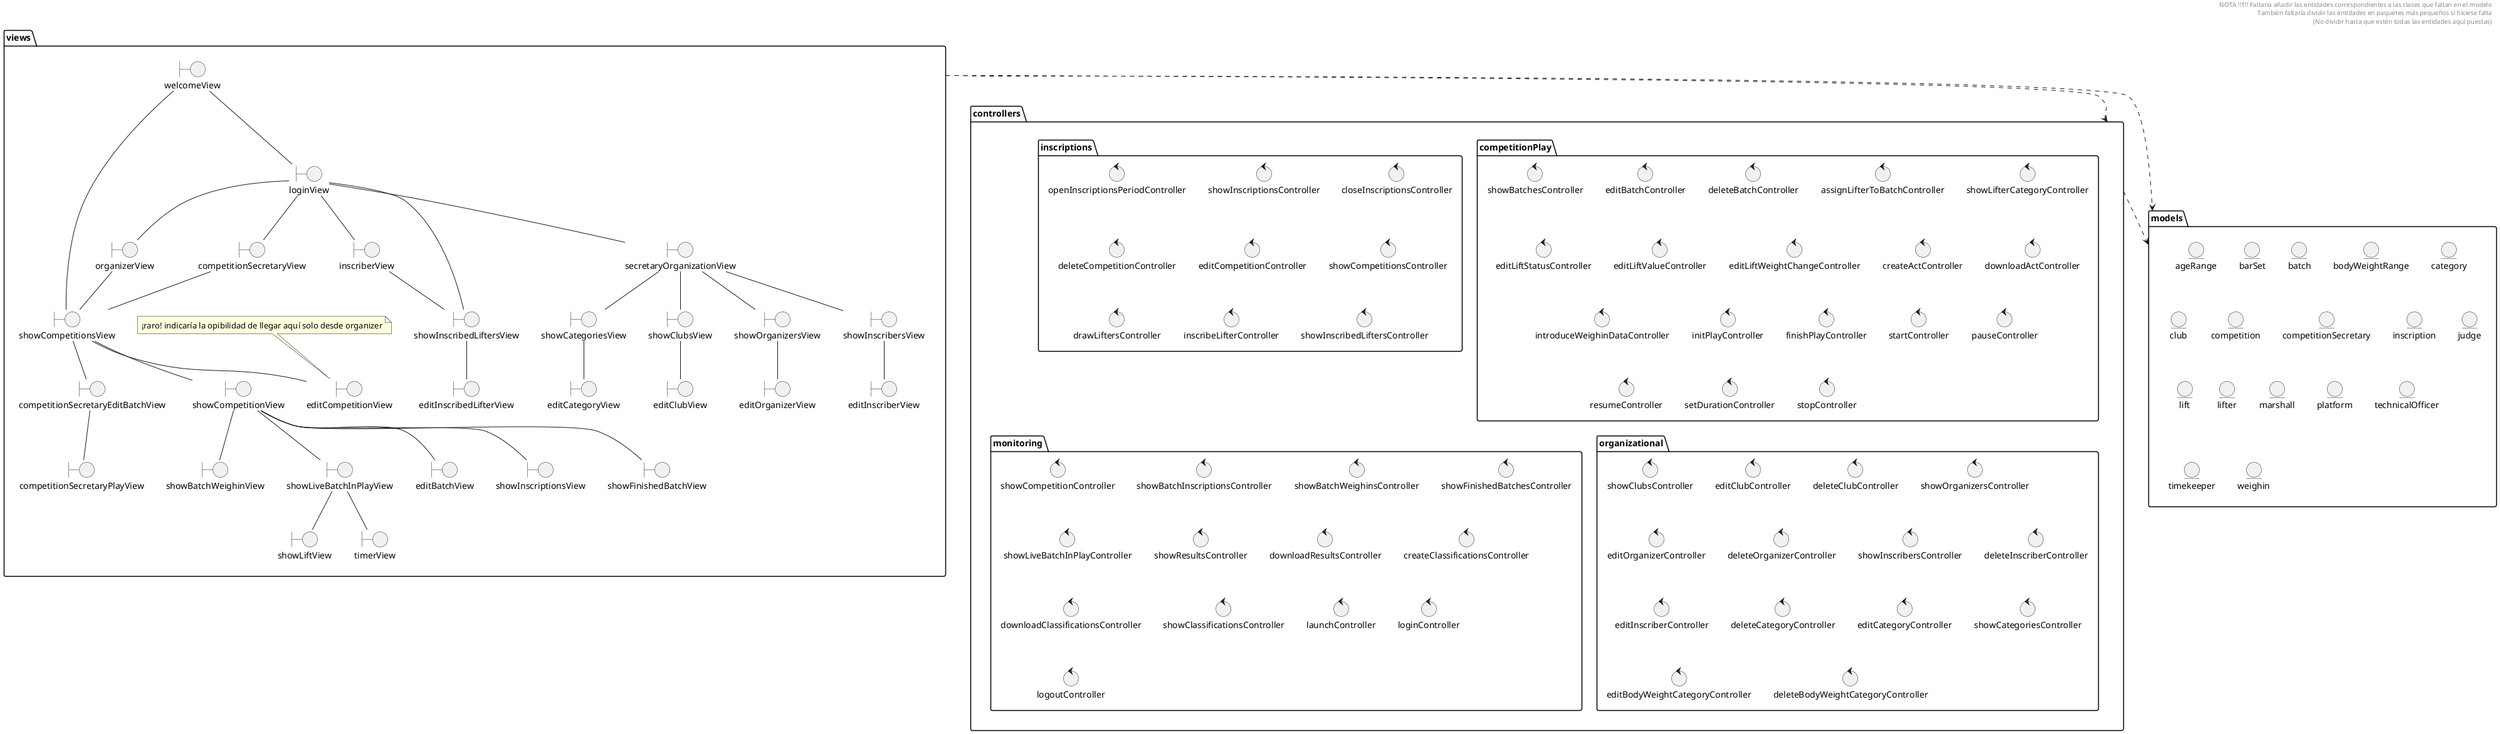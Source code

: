 @startuml

top to bottom direction

package views {
  boundary showCompetitionsView
  boundary showCompetitionView

  boundary showInscriptionsView
  boundary showFinishedBatchView
  boundary showBatchWeighinView
  boundary showLiveBatchInPlayView

  boundary loginView

  showCompetitionsView -- showCompetitionView
  showCompetitionView -- showInscriptionsView
  showCompetitionView -- showFinishedBatchView
  showCompetitionView -- showBatchWeighinView
  showCompetitionView -- showLiveBatchInPlayView


  boundary showCategoriesView
  boundary editCategoryView


  boundary showClubsView
  boundary editClubView


  boundary showOrganizersView
  boundary editOrganizerView

  boundary showInscribersView
  boundary editInscriberView


  boundary showInscribedLiftersView

  boundary editCompetitionView
  note top of editCompetitionView: ¡raro! indicaría la opibilidad de llegar aquí solo desde organizer

  boundary editBatchView

  boundary showLiftView
  boundary timerView

  boundary welcomeView

  welcomeView -- showCompetitionsView

  boundary loginView

  welcomeView -- loginView

  boundary secretaryOrganizationView

  loginView -- secretaryOrganizationView

  secretaryOrganizationView -- showInscribersView
  secretaryOrganizationView -- showCategoriesView
  secretaryOrganizationView -- showOrganizersView
  secretaryOrganizationView -- showClubsView

  showClubsView -- editClubView
  showOrganizersView -- editOrganizerView
  showInscribersView -- editInscriberView
  showCategoriesView -- editCategoryView

  boundary editInscribedLifterView
  loginView -- showInscribedLiftersView
  showInscribedLiftersView -- editInscribedLifterView


  boundary inscriberView
  loginView -- inscriberView
  inscriberView -- showInscribedLiftersView

  boundary organizerView
  loginView -- organizerView
  organizerView -- showCompetitionsView
  showCompetitionsView -- editCompetitionView

  boundary competitionSecretaryView
  boundary competitionSecretaryEditBatchView
  boundary competitionSecretaryPlayView

  loginView -- competitionSecretaryView
  competitionSecretaryView -- showCompetitionsView



  showCompetitionsView -- competitionSecretaryEditBatchView
  competitionSecretaryEditBatchView -- competitionSecretaryPlayView

  showLiveBatchInPlayView -- showLiftView
  showLiveBatchInPlayView -- timerView

  showCompetitionView -- editBatchView
}

package controllers {

  package competitionPlay {
      control showBatchesController
      control editBatchController
      control deleteBatchController

        control assignLifterToBatchController

      control showLifterCategoryController
      control editLiftStatusController
      control editLiftValueController
      control editLiftWeightChangeController
      control createActController
      control downloadActController
      control introduceWeighinDataController
      control initPlayController
      control finishPlayController


            control startController
            control pauseController
            control resumeController
            control setDurationController
            control stopController

  }

  package inscriptions {
    control openInscriptionsPeriodController
    control showInscriptionsController
    control closeInscriptionsController
    control deleteCompetitionController
    control editCompetitionController
    control showCompetitionsController
    control drawLiftersController
    control inscribeLifterController
    control showInscribedLiftersController
  }



  package organizational {
    control showClubsController
    control editClubController
    control deleteClubController
    control showOrganizersController
    control editOrganizerController
    control deleteOrganizerController
    control showInscribersController
    control deleteInscriberController
    control editInscriberController
    control deleteCategoryController
    control editCategoryController
    control showCategoriesController
    control editBodyWeightCategoryController
    control deleteBodyWeightCategoryController
  }


package monitoring {
  control showCompetitionController
  control showBatchInscriptionsController
  control showBatchWeighinsController
  control showFinishedBatchesController
  control showLiveBatchInPlayController
  control showResultsController
  control downloadResultsController
  control showCompetitionsController
  control createClassificationsController
  control downloadClassificationsController
  control showClassificationsController

    control launchController
    control loginController
    control logoutController
}

}

package models {
    entity ageRange
    entity barSet
    entity batch
    entity bodyWeightRange
    entity category
    entity club
    entity competition
    entity competitionSecretary
    entity inscription
    entity judge
    entity lift
    entity lifter
    entity marshall
    entity platform
    entity technicalOfficer
    entity timekeeper
    entity weighin
}

views ..> controllers
views ..> models
controllers ..> models

header NOTA !!!!!! Faltaría añadir las entidades correspondientes a las clases que faltan en el modelo\nTambién faltaría dividir las entidades en paquetes más pequeños si hiciese falta\n(No dividir hasta que estén todas las entidades aquí puestas)
@enduml